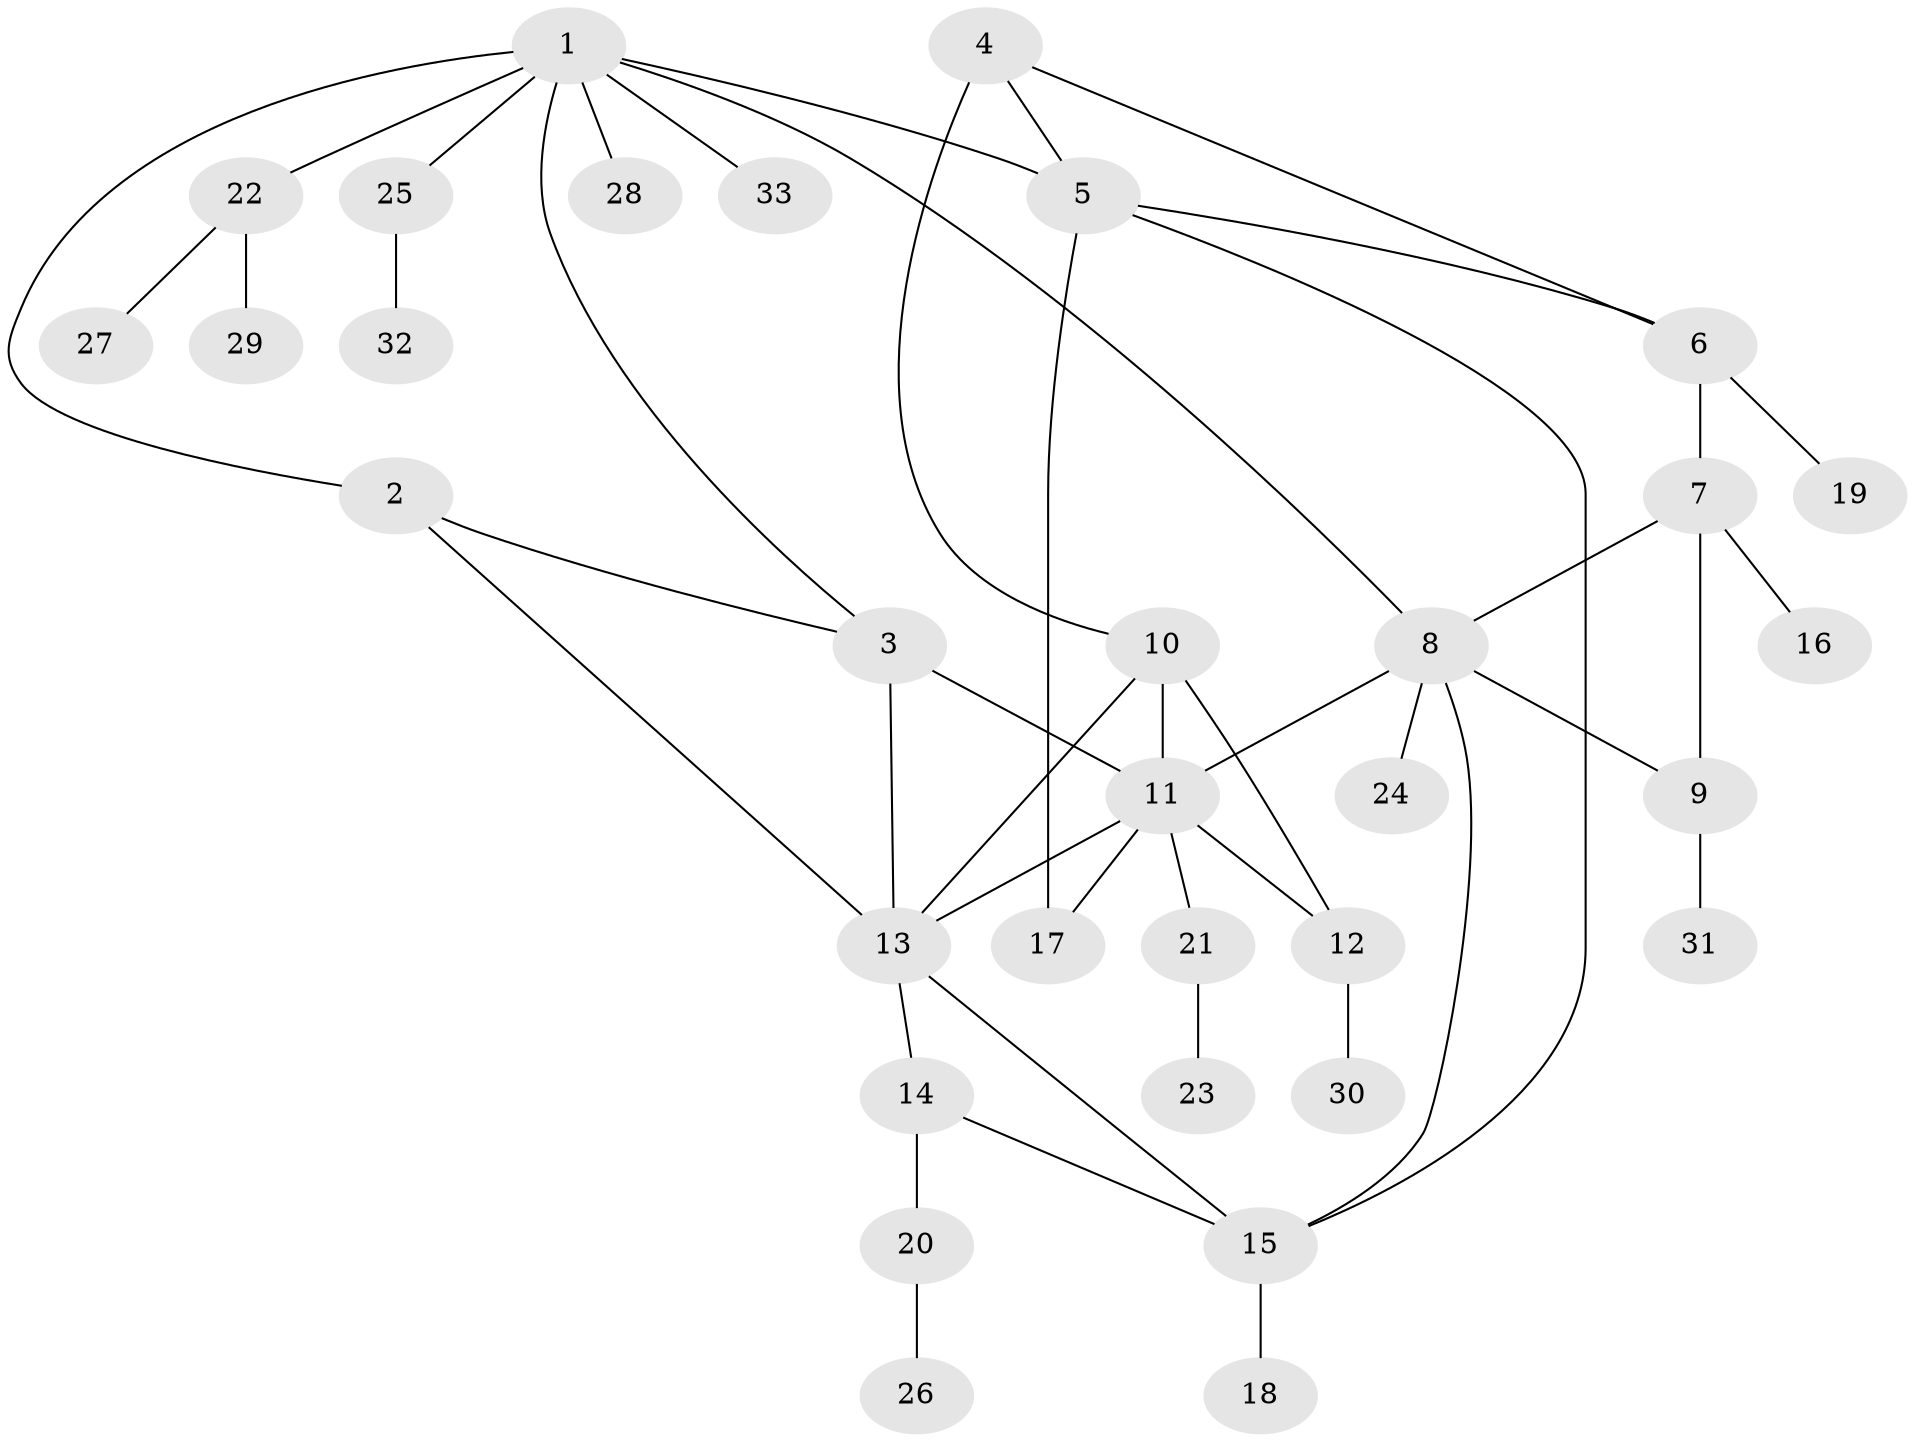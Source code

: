// original degree distribution, {9: 0.047619047619047616, 3: 0.06349206349206349, 4: 0.06349206349206349, 5: 0.047619047619047616, 7: 0.031746031746031744, 8: 0.015873015873015872, 6: 0.015873015873015872, 2: 0.14285714285714285, 1: 0.5714285714285714}
// Generated by graph-tools (version 1.1) at 2025/37/03/09/25 02:37:28]
// undirected, 33 vertices, 46 edges
graph export_dot {
graph [start="1"]
  node [color=gray90,style=filled];
  1;
  2;
  3;
  4;
  5;
  6;
  7;
  8;
  9;
  10;
  11;
  12;
  13;
  14;
  15;
  16;
  17;
  18;
  19;
  20;
  21;
  22;
  23;
  24;
  25;
  26;
  27;
  28;
  29;
  30;
  31;
  32;
  33;
  1 -- 2 [weight=1.0];
  1 -- 3 [weight=1.0];
  1 -- 5 [weight=1.0];
  1 -- 8 [weight=1.0];
  1 -- 22 [weight=1.0];
  1 -- 25 [weight=1.0];
  1 -- 28 [weight=1.0];
  1 -- 33 [weight=1.0];
  2 -- 3 [weight=1.0];
  2 -- 13 [weight=1.0];
  3 -- 11 [weight=1.0];
  3 -- 13 [weight=3.0];
  4 -- 5 [weight=1.0];
  4 -- 6 [weight=1.0];
  4 -- 10 [weight=2.0];
  5 -- 6 [weight=1.0];
  5 -- 15 [weight=1.0];
  5 -- 17 [weight=4.0];
  6 -- 7 [weight=1.0];
  6 -- 19 [weight=1.0];
  7 -- 8 [weight=1.0];
  7 -- 9 [weight=1.0];
  7 -- 16 [weight=1.0];
  8 -- 9 [weight=1.0];
  8 -- 11 [weight=1.0];
  8 -- 15 [weight=1.0];
  8 -- 24 [weight=1.0];
  9 -- 31 [weight=1.0];
  10 -- 11 [weight=1.0];
  10 -- 12 [weight=1.0];
  10 -- 13 [weight=1.0];
  11 -- 12 [weight=1.0];
  11 -- 13 [weight=1.0];
  11 -- 17 [weight=1.0];
  11 -- 21 [weight=1.0];
  12 -- 30 [weight=1.0];
  13 -- 14 [weight=1.0];
  13 -- 15 [weight=1.0];
  14 -- 15 [weight=1.0];
  14 -- 20 [weight=3.0];
  15 -- 18 [weight=2.0];
  20 -- 26 [weight=1.0];
  21 -- 23 [weight=1.0];
  22 -- 27 [weight=1.0];
  22 -- 29 [weight=1.0];
  25 -- 32 [weight=1.0];
}
